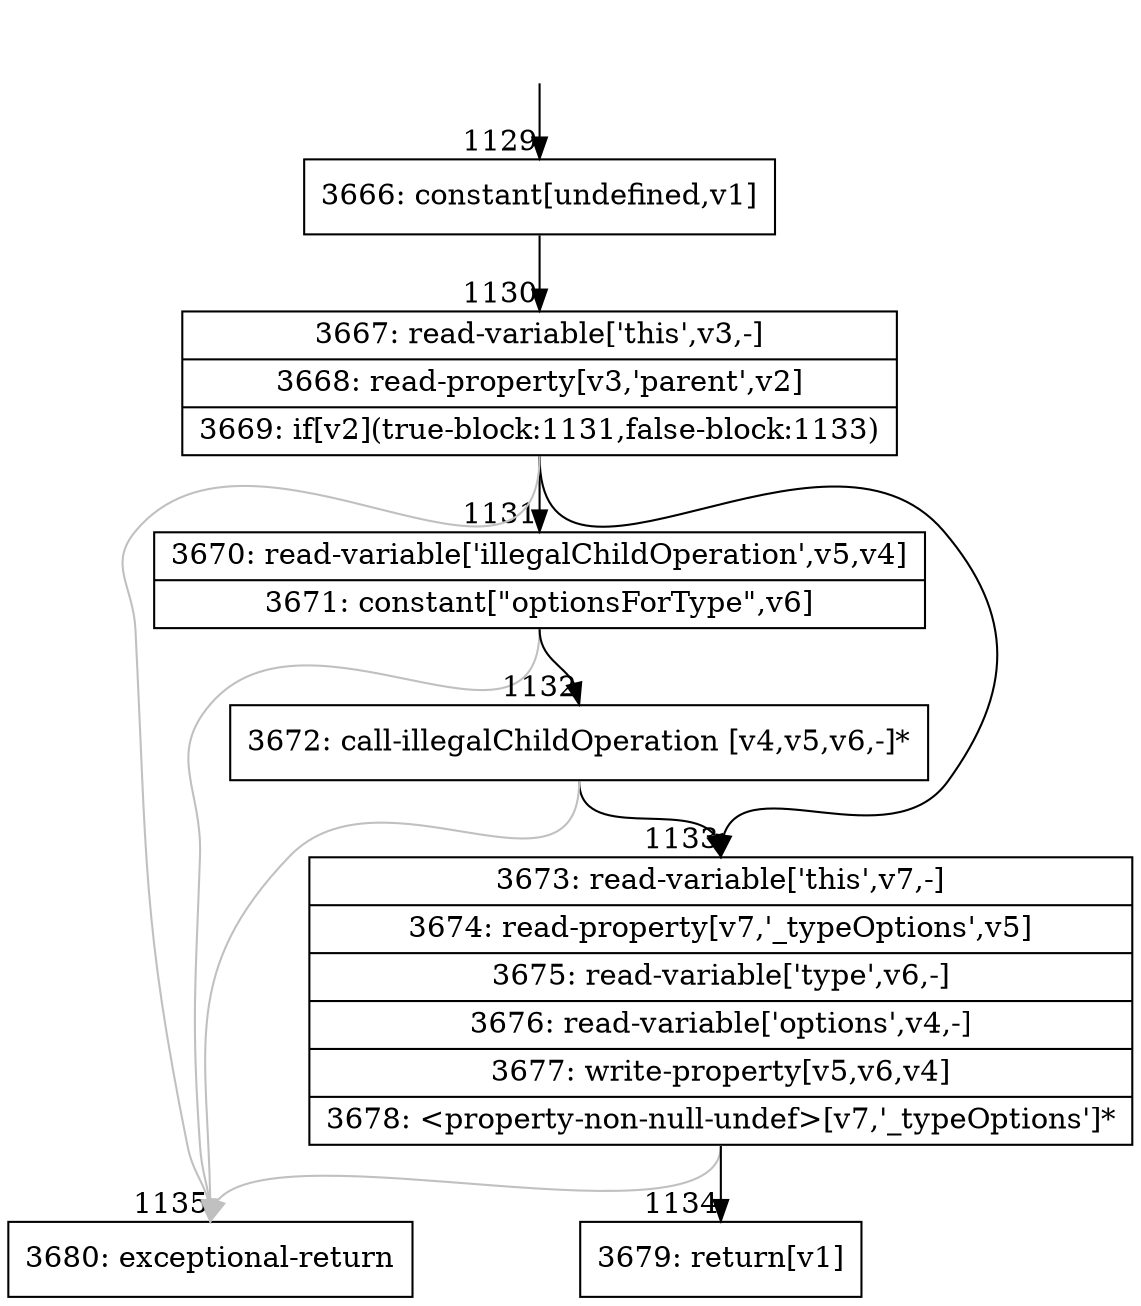 digraph {
rankdir="TD"
BB_entry85[shape=none,label=""];
BB_entry85 -> BB1129 [tailport=s, headport=n, headlabel="    1129"]
BB1129 [shape=record label="{3666: constant[undefined,v1]}" ] 
BB1129 -> BB1130 [tailport=s, headport=n, headlabel="      1130"]
BB1130 [shape=record label="{3667: read-variable['this',v3,-]|3668: read-property[v3,'parent',v2]|3669: if[v2](true-block:1131,false-block:1133)}" ] 
BB1130 -> BB1131 [tailport=s, headport=n, headlabel="      1131"]
BB1130 -> BB1133 [tailport=s, headport=n, headlabel="      1133"]
BB1130 -> BB1135 [tailport=s, headport=n, color=gray, headlabel="      1135"]
BB1131 [shape=record label="{3670: read-variable['illegalChildOperation',v5,v4]|3671: constant[\"optionsForType\",v6]}" ] 
BB1131 -> BB1132 [tailport=s, headport=n, headlabel="      1132"]
BB1131 -> BB1135 [tailport=s, headport=n, color=gray]
BB1132 [shape=record label="{3672: call-illegalChildOperation [v4,v5,v6,-]*}" ] 
BB1132 -> BB1133 [tailport=s, headport=n]
BB1132 -> BB1135 [tailport=s, headport=n, color=gray]
BB1133 [shape=record label="{3673: read-variable['this',v7,-]|3674: read-property[v7,'_typeOptions',v5]|3675: read-variable['type',v6,-]|3676: read-variable['options',v4,-]|3677: write-property[v5,v6,v4]|3678: \<property-non-null-undef\>[v7,'_typeOptions']*}" ] 
BB1133 -> BB1134 [tailport=s, headport=n, headlabel="      1134"]
BB1133 -> BB1135 [tailport=s, headport=n, color=gray]
BB1134 [shape=record label="{3679: return[v1]}" ] 
BB1135 [shape=record label="{3680: exceptional-return}" ] 
//#$~ 1468
}
